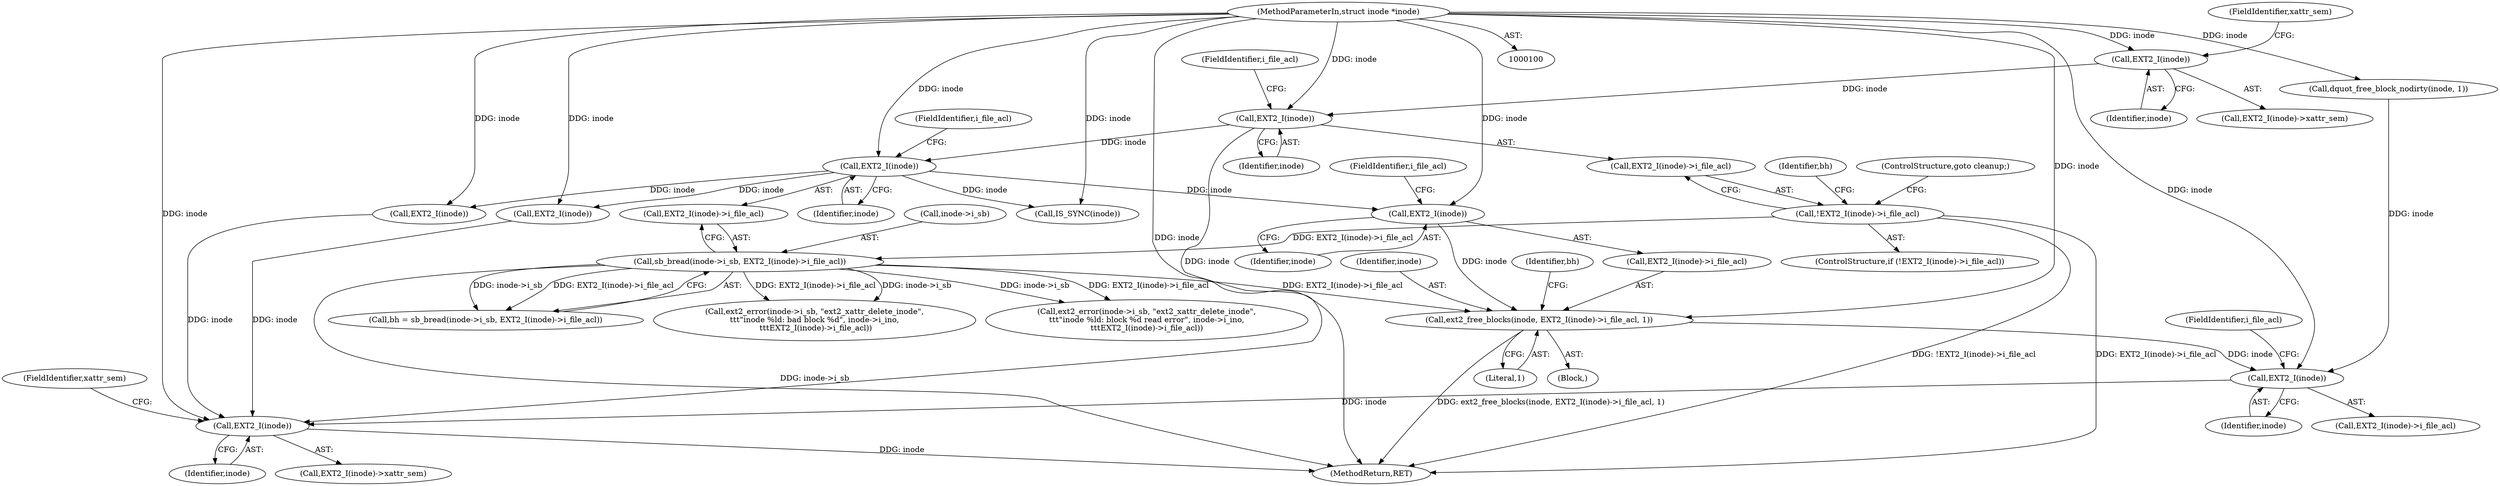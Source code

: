 digraph "0_linux_be0726d33cb8f411945884664924bed3cb8c70ee_6@API" {
"1000213" [label="(Call,ext2_free_blocks(inode, EXT2_I(inode)->i_file_acl, 1))"];
"1000216" [label="(Call,EXT2_I(inode))"];
"1000128" [label="(Call,EXT2_I(inode))"];
"1000117" [label="(Call,EXT2_I(inode))"];
"1000111" [label="(Call,EXT2_I(inode))"];
"1000101" [label="(MethodParameterIn,struct inode *inode)"];
"1000123" [label="(Call,sb_bread(inode->i_sb, EXT2_I(inode)->i_file_acl))"];
"1000115" [label="(Call,!EXT2_I(inode)->i_file_acl)"];
"1000262" [label="(Call,EXT2_I(inode))"];
"1000272" [label="(Call,EXT2_I(inode))"];
"1000116" [label="(Call,EXT2_I(inode)->i_file_acl)"];
"1000130" [label="(FieldIdentifier,i_file_acl)"];
"1000184" [label="(Call,EXT2_I(inode))"];
"1000274" [label="(FieldIdentifier,xattr_sem)"];
"1000111" [label="(Call,EXT2_I(inode))"];
"1000117" [label="(Call,EXT2_I(inode))"];
"1000219" [label="(Literal,1)"];
"1000145" [label="(Call,EXT2_I(inode))"];
"1000101" [label="(MethodParameterIn,struct inode *inode)"];
"1000221" [label="(Identifier,bh)"];
"1000114" [label="(ControlStructure,if (!EXT2_I(inode)->i_file_acl))"];
"1000264" [label="(FieldIdentifier,i_file_acl)"];
"1000120" [label="(ControlStructure,goto cleanup;)"];
"1000110" [label="(Call,EXT2_I(inode)->xattr_sem)"];
"1000115" [label="(Call,!EXT2_I(inode)->i_file_acl)"];
"1000127" [label="(Call,EXT2_I(inode)->i_file_acl)"];
"1000275" [label="(MethodReturn,RET)"];
"1000119" [label="(FieldIdentifier,i_file_acl)"];
"1000174" [label="(Call,ext2_error(inode->i_sb, \"ext2_xattr_delete_inode\",\n\t\t\t\"inode %ld: bad block %d\", inode->i_ino,\n \t\t\tEXT2_I(inode)->i_file_acl))"];
"1000253" [label="(Call,IS_SYNC(inode))"];
"1000124" [label="(Call,inode->i_sb)"];
"1000213" [label="(Call,ext2_free_blocks(inode, EXT2_I(inode)->i_file_acl, 1))"];
"1000118" [label="(Identifier,inode)"];
"1000113" [label="(FieldIdentifier,xattr_sem)"];
"1000135" [label="(Call,ext2_error(inode->i_sb, \"ext2_xattr_delete_inode\",\n\t\t\t\"inode %ld: block %d read error\", inode->i_ino,\n\t\t\tEXT2_I(inode)->i_file_acl))"];
"1000129" [label="(Identifier,inode)"];
"1000123" [label="(Call,sb_bread(inode->i_sb, EXT2_I(inode)->i_file_acl))"];
"1000208" [label="(Block,)"];
"1000262" [label="(Call,EXT2_I(inode))"];
"1000257" [label="(Call,dquot_free_block_nodirty(inode, 1))"];
"1000272" [label="(Call,EXT2_I(inode))"];
"1000112" [label="(Identifier,inode)"];
"1000263" [label="(Identifier,inode)"];
"1000216" [label="(Call,EXT2_I(inode))"];
"1000128" [label="(Call,EXT2_I(inode))"];
"1000217" [label="(Identifier,inode)"];
"1000273" [label="(Identifier,inode)"];
"1000218" [label="(FieldIdentifier,i_file_acl)"];
"1000214" [label="(Identifier,inode)"];
"1000261" [label="(Call,EXT2_I(inode)->i_file_acl)"];
"1000271" [label="(Call,EXT2_I(inode)->xattr_sem)"];
"1000122" [label="(Identifier,bh)"];
"1000215" [label="(Call,EXT2_I(inode)->i_file_acl)"];
"1000121" [label="(Call,bh = sb_bread(inode->i_sb, EXT2_I(inode)->i_file_acl))"];
"1000213" -> "1000208"  [label="AST: "];
"1000213" -> "1000219"  [label="CFG: "];
"1000214" -> "1000213"  [label="AST: "];
"1000215" -> "1000213"  [label="AST: "];
"1000219" -> "1000213"  [label="AST: "];
"1000221" -> "1000213"  [label="CFG: "];
"1000213" -> "1000275"  [label="DDG: ext2_free_blocks(inode, EXT2_I(inode)->i_file_acl, 1)"];
"1000216" -> "1000213"  [label="DDG: inode"];
"1000101" -> "1000213"  [label="DDG: inode"];
"1000123" -> "1000213"  [label="DDG: EXT2_I(inode)->i_file_acl"];
"1000213" -> "1000262"  [label="DDG: inode"];
"1000216" -> "1000215"  [label="AST: "];
"1000216" -> "1000217"  [label="CFG: "];
"1000217" -> "1000216"  [label="AST: "];
"1000218" -> "1000216"  [label="CFG: "];
"1000128" -> "1000216"  [label="DDG: inode"];
"1000101" -> "1000216"  [label="DDG: inode"];
"1000128" -> "1000127"  [label="AST: "];
"1000128" -> "1000129"  [label="CFG: "];
"1000129" -> "1000128"  [label="AST: "];
"1000130" -> "1000128"  [label="CFG: "];
"1000117" -> "1000128"  [label="DDG: inode"];
"1000101" -> "1000128"  [label="DDG: inode"];
"1000128" -> "1000145"  [label="DDG: inode"];
"1000128" -> "1000184"  [label="DDG: inode"];
"1000128" -> "1000253"  [label="DDG: inode"];
"1000117" -> "1000116"  [label="AST: "];
"1000117" -> "1000118"  [label="CFG: "];
"1000118" -> "1000117"  [label="AST: "];
"1000119" -> "1000117"  [label="CFG: "];
"1000111" -> "1000117"  [label="DDG: inode"];
"1000101" -> "1000117"  [label="DDG: inode"];
"1000117" -> "1000272"  [label="DDG: inode"];
"1000111" -> "1000110"  [label="AST: "];
"1000111" -> "1000112"  [label="CFG: "];
"1000112" -> "1000111"  [label="AST: "];
"1000113" -> "1000111"  [label="CFG: "];
"1000101" -> "1000111"  [label="DDG: inode"];
"1000101" -> "1000100"  [label="AST: "];
"1000101" -> "1000275"  [label="DDG: inode"];
"1000101" -> "1000145"  [label="DDG: inode"];
"1000101" -> "1000184"  [label="DDG: inode"];
"1000101" -> "1000253"  [label="DDG: inode"];
"1000101" -> "1000257"  [label="DDG: inode"];
"1000101" -> "1000262"  [label="DDG: inode"];
"1000101" -> "1000272"  [label="DDG: inode"];
"1000123" -> "1000121"  [label="AST: "];
"1000123" -> "1000127"  [label="CFG: "];
"1000124" -> "1000123"  [label="AST: "];
"1000127" -> "1000123"  [label="AST: "];
"1000121" -> "1000123"  [label="CFG: "];
"1000123" -> "1000275"  [label="DDG: inode->i_sb"];
"1000123" -> "1000121"  [label="DDG: inode->i_sb"];
"1000123" -> "1000121"  [label="DDG: EXT2_I(inode)->i_file_acl"];
"1000115" -> "1000123"  [label="DDG: EXT2_I(inode)->i_file_acl"];
"1000123" -> "1000135"  [label="DDG: inode->i_sb"];
"1000123" -> "1000135"  [label="DDG: EXT2_I(inode)->i_file_acl"];
"1000123" -> "1000174"  [label="DDG: inode->i_sb"];
"1000123" -> "1000174"  [label="DDG: EXT2_I(inode)->i_file_acl"];
"1000115" -> "1000114"  [label="AST: "];
"1000115" -> "1000116"  [label="CFG: "];
"1000116" -> "1000115"  [label="AST: "];
"1000120" -> "1000115"  [label="CFG: "];
"1000122" -> "1000115"  [label="CFG: "];
"1000115" -> "1000275"  [label="DDG: !EXT2_I(inode)->i_file_acl"];
"1000115" -> "1000275"  [label="DDG: EXT2_I(inode)->i_file_acl"];
"1000262" -> "1000261"  [label="AST: "];
"1000262" -> "1000263"  [label="CFG: "];
"1000263" -> "1000262"  [label="AST: "];
"1000264" -> "1000262"  [label="CFG: "];
"1000257" -> "1000262"  [label="DDG: inode"];
"1000262" -> "1000272"  [label="DDG: inode"];
"1000272" -> "1000271"  [label="AST: "];
"1000272" -> "1000273"  [label="CFG: "];
"1000273" -> "1000272"  [label="AST: "];
"1000274" -> "1000272"  [label="CFG: "];
"1000272" -> "1000275"  [label="DDG: inode"];
"1000184" -> "1000272"  [label="DDG: inode"];
"1000145" -> "1000272"  [label="DDG: inode"];
}

